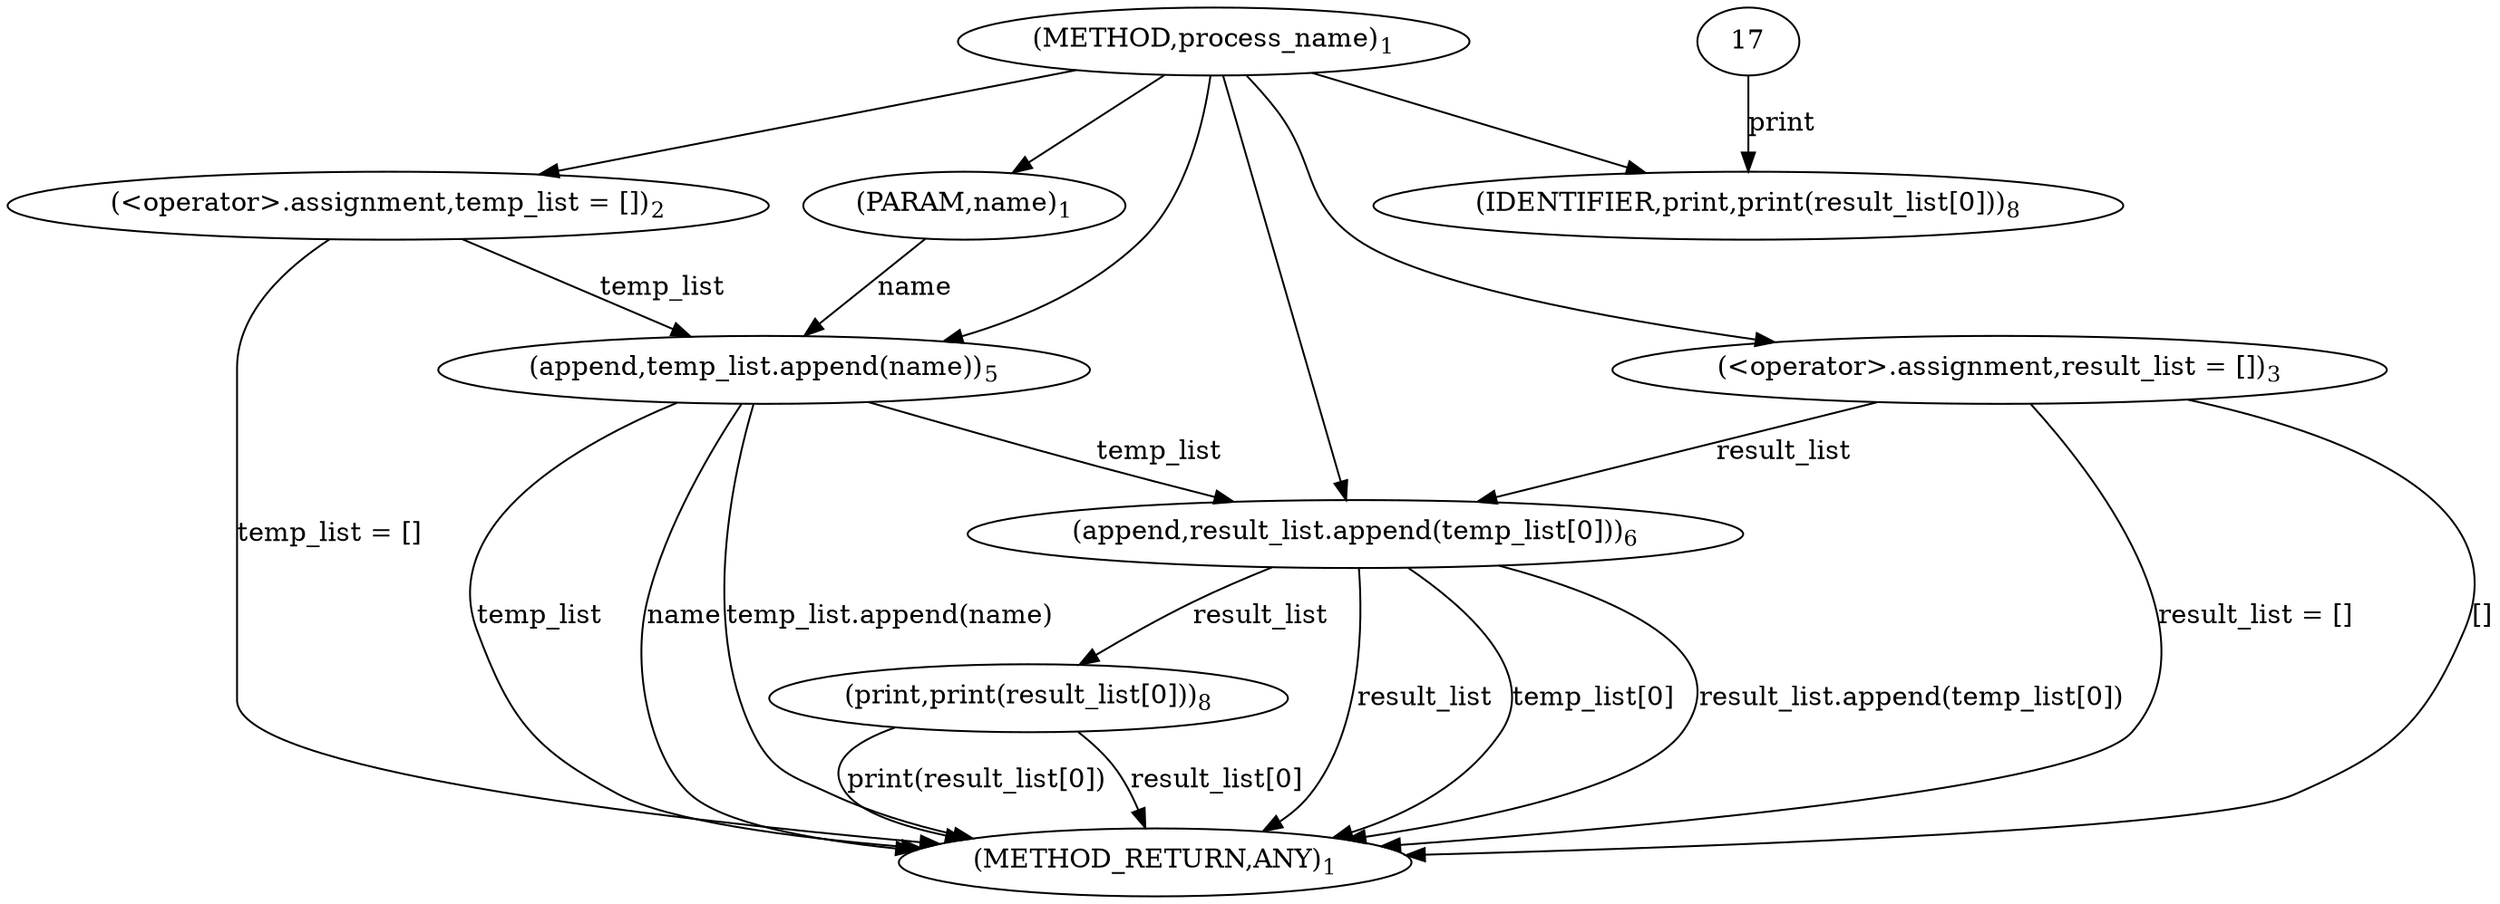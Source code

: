 digraph "process_name" {  
"20" [label = <(METHOD,process_name)<SUB>1</SUB>> ]
"24" [label = <(METHOD_RETURN,ANY)<SUB>1</SUB>> ]
"23" [label = <(PARAM,name)<SUB>1</SUB>> ]
"27" [label = <(&lt;operator&gt;.assignment,temp_list = [])<SUB>2</SUB>> ]
"30" [label = <(&lt;operator&gt;.assignment,result_list = [])<SUB>3</SUB>> ]
"36" [label = <(append,temp_list.append(name))<SUB>5</SUB>> ]
"44" [label = <(append,result_list.append(temp_list[0]))<SUB>6</SUB>> ]
"49" [label = <(print,print(result_list[0]))<SUB>8</SUB>> ]
"27" [label = <(&lt;operator&gt;.assignment,temp_list = [])<SUB>2</SUB>> ]
"27" [label = <(&lt;operator&gt;.assignment,temp_list = [])<SUB>2</SUB>> ]
"30" [label = <(&lt;operator&gt;.assignment,result_list = [])<SUB>3</SUB>> ]
"30" [label = <(&lt;operator&gt;.assignment,result_list = [])<SUB>3</SUB>> ]
"36" [label = <(append,temp_list.append(name))<SUB>5</SUB>> ]
"36" [label = <(append,temp_list.append(name))<SUB>5</SUB>> ]
"44" [label = <(append,result_list.append(temp_list[0]))<SUB>6</SUB>> ]
"44" [label = <(append,result_list.append(temp_list[0]))<SUB>6</SUB>> ]
"48" [label = <(IDENTIFIER,print,print(result_list[0]))<SUB>8</SUB>> ]
"49" [label = <(print,print(result_list[0]))<SUB>8</SUB>> ]
  "27" -> "24"  [ label = "temp_list = []"] 
  "30" -> "24"  [ label = "[]"] 
  "30" -> "24"  [ label = "result_list = []"] 
  "36" -> "24"  [ label = "temp_list"] 
  "36" -> "24"  [ label = "name"] 
  "36" -> "24"  [ label = "temp_list.append(name)"] 
  "44" -> "24"  [ label = "result_list"] 
  "44" -> "24"  [ label = "temp_list[0]"] 
  "44" -> "24"  [ label = "result_list.append(temp_list[0])"] 
  "49" -> "24"  [ label = "result_list[0]"] 
  "49" -> "24"  [ label = "print(result_list[0])"] 
  "20" -> "23" 
  "20" -> "27" 
  "20" -> "30" 
  "27" -> "36"  [ label = "temp_list"] 
  "20" -> "36" 
  "23" -> "36"  [ label = "name"] 
  "30" -> "44"  [ label = "result_list"] 
  "20" -> "44" 
  "36" -> "44"  [ label = "temp_list"] 
  "17" -> "48"  [ label = "print"] 
  "20" -> "48" 
  "44" -> "49"  [ label = "result_list"] 
}
